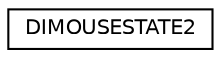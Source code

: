 digraph "Graphical Class Hierarchy"
{
 // LATEX_PDF_SIZE
  edge [fontname="Helvetica",fontsize="10",labelfontname="Helvetica",labelfontsize="10"];
  node [fontname="Helvetica",fontsize="10",shape=record];
  rankdir="LR";
  Node0 [label="DIMOUSESTATE2",height=0.2,width=0.4,color="black", fillcolor="white", style="filled",URL="$structDIMOUSESTATE2.html",tooltip=" "];
}
